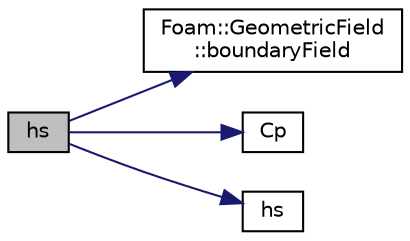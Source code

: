 digraph "hs"
{
  bgcolor="transparent";
  edge [fontname="Helvetica",fontsize="10",labelfontname="Helvetica",labelfontsize="10"];
  node [fontname="Helvetica",fontsize="10",shape=record];
  rankdir="LR";
  Node1065 [label="hs",height=0.2,width=0.4,color="black", fillcolor="grey75", style="filled", fontcolor="black"];
  Node1065 -> Node1066 [color="midnightblue",fontsize="10",style="solid",fontname="Helvetica"];
  Node1066 [label="Foam::GeometricField\l::boundaryField",height=0.2,width=0.4,color="black",URL="$a23249.html#a9ff7de36fba06b4f4f77a75142ad72b6",tooltip="Return const-reference to the boundary field. "];
  Node1065 -> Node1067 [color="midnightblue",fontsize="10",style="solid",fontname="Helvetica"];
  Node1067 [label="Cp",height=0.2,width=0.4,color="black",URL="$a30265.html#a85a255330f5a50fdfeceefe926beb97a",tooltip="Return the film specific heat capacity [J/kg/K]. "];
  Node1065 -> Node1068 [color="midnightblue",fontsize="10",style="solid",fontname="Helvetica"];
  Node1068 [label="hs",height=0.2,width=0.4,color="black",URL="$a30265.html#a1b9f8628dfce704c3c47a865522a2e5f",tooltip="Return the film sensible enthalpy [J/kg]. "];
}
